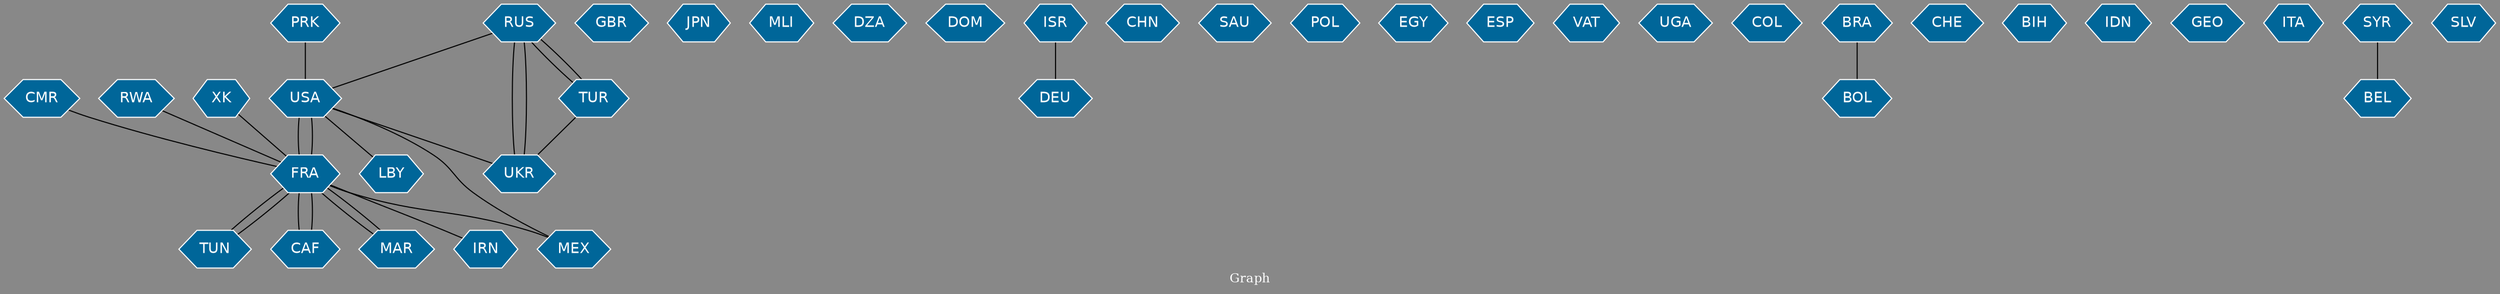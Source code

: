 // Countries together in item graph
graph {
	graph [bgcolor="#888888" fontcolor=white fontsize=12 label="Graph" outputorder=edgesfirst overlap=prism]
	node [color=white fillcolor="#006699" fontcolor=white fontname=Helvetica shape=hexagon style=filled]
	edge [arrowhead=open color=black fontcolor=white fontname=Courier fontsize=12]
		RUS [label=RUS]
		USA [label=USA]
		GBR [label=GBR]
		JPN [label=JPN]
		TUN [label=TUN]
		CAF [label=CAF]
		FRA [label=FRA]
		MLI [label=MLI]
		DZA [label=DZA]
		DOM [label=DOM]
		UKR [label=UKR]
		TUR [label=TUR]
		ISR [label=ISR]
		DEU [label=DEU]
		CHN [label=CHN]
		SAU [label=SAU]
		POL [label=POL]
		MEX [label=MEX]
		CMR [label=CMR]
		EGY [label=EGY]
		RWA [label=RWA]
		ESP [label=ESP]
		VAT [label=VAT]
		LBY [label=LBY]
		UGA [label=UGA]
		COL [label=COL]
		MAR [label=MAR]
		PRK [label=PRK]
		BRA [label=BRA]
		CHE [label=CHE]
		BIH [label=BIH]
		BOL [label=BOL]
		XK [label=XK]
		IDN [label=IDN]
		GEO [label=GEO]
		ITA [label=ITA]
		SYR [label=SYR]
		BEL [label=BEL]
		SLV [label=SLV]
		IRN [label=IRN]
			RWA -- FRA [weight=1]
			FRA -- USA [weight=9]
			SYR -- BEL [weight=1]
			UKR -- RUS [weight=14]
			FRA -- IRN [weight=1]
			CAF -- FRA [weight=3]
			RUS -- TUR [weight=2]
			BRA -- BOL [weight=1]
			TUR -- UKR [weight=1]
			FRA -- MAR [weight=1]
			MEX -- USA [weight=1]
			XK -- FRA [weight=1]
			FRA -- CAF [weight=3]
			TUN -- FRA [weight=1]
			USA -- LBY [weight=1]
			RUS -- USA [weight=1]
			MAR -- FRA [weight=3]
			RUS -- UKR [weight=8]
			USA -- FRA [weight=9]
			ISR -- DEU [weight=1]
			FRA -- MEX [weight=1]
			TUR -- RUS [weight=2]
			PRK -- USA [weight=1]
			FRA -- TUN [weight=2]
			USA -- UKR [weight=1]
			CMR -- FRA [weight=1]
}